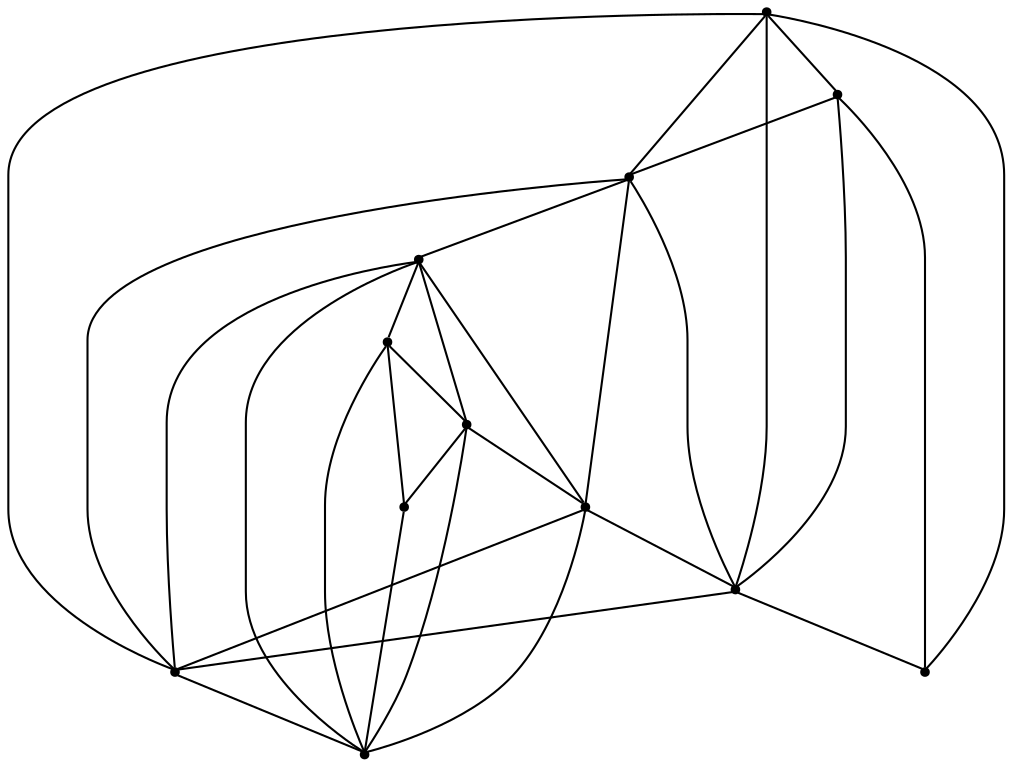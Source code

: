 graph {
  node [shape=point,comment="{\"directed\":false,\"doi\":\"10.1007/978-3-030-35802-0_36\",\"figure\":\"4 (1)\"}"]

  v0 [pos="605.6173142318728,308.33510196760375"]
  v1 [pos="363.4745670335485,325.62915915304814"]
  v2 [pos="571.0284580135159,325.62915915304814"]
  v3 [pos="536.4354685480087,342.92347068904604"]
  v4 [pos="328.8815537223847,308.3351019676038"]
  v5 [pos="398.06759624181683,342.92347068904604"]
  v6 [pos="432.6564127174126,360.22185183390025"]
  v7 [pos="501.8424552368448,360.2218518339003"]
  v8 [pos="467.2494419256809,412.10860170019674"]
  v9 [pos="467.2494419256809,481.2937327113474"]
  v10 [pos="467.2494419256809,515.8823557833432"]
  v11 [pos="467.2494419256809,446.7012943810488"]

  v0 -- v1 [id="-1",pos="605.6173142318728,308.33510196760375 363.4745670335485,325.62915915304814 363.4745670335485,325.62915915304814 363.4745670335485,325.62915915304814"]
  v4 -- v1 [id="-2",pos="328.8815537223847,308.3351019676038 363.4745670335485,325.62915915304814 363.4745670335485,325.62915915304814 363.4745670335485,325.62915915304814"]
  v4 -- v10 [id="-3",pos="328.8815537223847,308.3351019676038 467.2494419256809,515.8823557833432 467.2494419256809,515.8823557833432 467.2494419256809,515.8823557833432"]
  v4 -- v9 [id="-4",pos="328.8815537223847,308.3351019676038 467.2494419256809,481.2937327113474 467.2494419256809,481.2937327113474 467.2494419256809,481.2937327113474"]
  v1 -- v9 [id="-5",pos="363.4745670335485,325.62915915304814 467.2494419256809,481.2937327113474 467.2494419256809,481.2937327113474 467.2494419256809,481.2937327113474"]
  v1 -- v5 [id="-6",pos="363.4745670335485,325.62915915304814 398.06759624181683,342.92347068904604 398.06759624181683,342.92347068904604 398.06759624181683,342.92347068904604"]
  v1 -- v11 [id="-7",pos="363.4745670335485,325.62915915304814 467.2494419256809,446.7012943810488 467.2494419256809,446.7012943810488 467.2494419256809,446.7012943810488"]
  v5 -- v6 [id="-8",pos="398.06759624181683,342.92347068904604 432.6564127174126,360.22185183390025 432.6564127174126,360.22185183390025 432.6564127174126,360.22185183390025"]
  v5 -- v11 [id="-9",pos="398.06759624181683,342.92347068904604 467.2494419256809,446.7012943810488 467.2494419256809,446.7012943810488 467.2494419256809,446.7012943810488"]
  v5 -- v8 [id="-10",pos="398.06759624181683,342.92347068904604 467.2494419256809,412.10860170019674 467.2494419256809,412.10860170019674 467.2494419256809,412.10860170019674"]
  v6 -- v8 [id="-12",pos="432.6564127174126,360.22185183390025 467.2494419256809,412.10860170019674 467.2494419256809,412.10860170019674 467.2494419256809,412.10860170019674"]
  v10 -- v0 [id="-14",pos="467.2494419256809,515.8823557833432 605.6173142318728,308.33510196760375 605.6173142318728,308.33510196760375 605.6173142318728,308.33510196760375"]
  v9 -- v2 [id="-16",pos="467.2494419256809,481.2937327113474 571.0284580135159,325.62915915304814 571.0284580135159,325.62915915304814 571.0284580135159,325.62915915304814"]
  v9 -- v0 [id="-17",pos="467.2494419256809,481.2937327113474 605.6173142318728,308.33510196760375 605.6173142318728,308.33510196760375 605.6173142318728,308.33510196760375"]
  v11 -- v3 [id="-18",pos="467.2494419256809,446.7012943810488 536.4354685480087,342.92347068904604 536.4354685480087,342.92347068904604 536.4354685480087,342.92347068904604"]
  v11 -- v2 [id="-19",pos="467.2494419256809,446.7012943810488 571.0284580135159,325.62915915304814 571.0284580135159,325.62915915304814 571.0284580135159,325.62915915304814"]
  v8 -- v11 [id="-20",pos="467.2494419256809,412.10860170019674 467.2494419256809,446.7012943810488 467.2494419256809,446.7012943810488 467.2494419256809,446.7012943810488"]
  v11 -- v9 [id="-21",pos="467.2494419256809,446.7012943810488 467.2494419256809,481.2937327113474 467.2494419256809,481.2937327113474 467.2494419256809,481.2937327113474"]
  v9 -- v10 [id="-22",pos="467.2494419256809,481.2937327113474 467.2494419256809,515.8823557833432 467.2494419256809,515.8823557833432 467.2494419256809,515.8823557833432"]
  v8 -- v7 [id="-23",pos="467.2494419256809,412.10860170019674 501.8424552368448,360.2218518339003 501.8424552368448,360.2218518339003 501.8424552368448,360.2218518339003"]
  v8 -- v3 [id="-24",pos="467.2494419256809,412.10860170019674 536.4354685480087,342.92347068904604 536.4354685480087,342.92347068904604 536.4354685480087,342.92347068904604"]
  v7 -- v6 [id="-25",pos="501.8424552368448,360.2218518339003 432.6564127174126,360.22185183390025 432.6564127174126,360.22185183390025 432.6564127174126,360.22185183390025"]
  v7 -- v3 [id="-26",pos="501.8424552368448,360.2218518339003 536.4354685480087,342.92347068904604 536.4354685480087,342.92347068904604 536.4354685480087,342.92347068904604"]
  v3 -- v5 [id="-27",pos="536.4354685480087,342.92347068904604 398.06759624181683,342.92347068904604 398.06759624181683,342.92347068904604 398.06759624181683,342.92347068904604"]
  v3 -- v6 [id="-28",pos="536.4354685480087,342.92347068904604 432.6564127174126,360.22185183390025 432.6564127174126,360.22185183390025 432.6564127174126,360.22185183390025"]
  v2 -- v1 [id="-29",pos="571.0284580135159,325.62915915304814 363.4745670335485,325.62915915304814 363.4745670335485,325.62915915304814 363.4745670335485,325.62915915304814"]
  v2 -- v5 [id="-30",pos="571.0284580135159,325.62915915304814 398.06759624181683,342.92347068904604 398.06759624181683,342.92347068904604 398.06759624181683,342.92347068904604"]
  v0 -- v4 [id="-31",pos="605.6173142318728,308.33510196760375 328.8815537223847,308.3351019676038 328.8815537223847,308.3351019676038 328.8815537223847,308.3351019676038"]
  v0 -- v2 [id="-32",pos="605.6173142318728,308.33510196760375 571.0284580135159,325.62915915304814 571.0284580135159,325.62915915304814 571.0284580135159,325.62915915304814"]
  v2 -- v3 [id="-33",pos="571.0284580135159,325.62915915304814 536.4354685480087,342.92347068904604 536.4354685480087,342.92347068904604 536.4354685480087,342.92347068904604"]
}